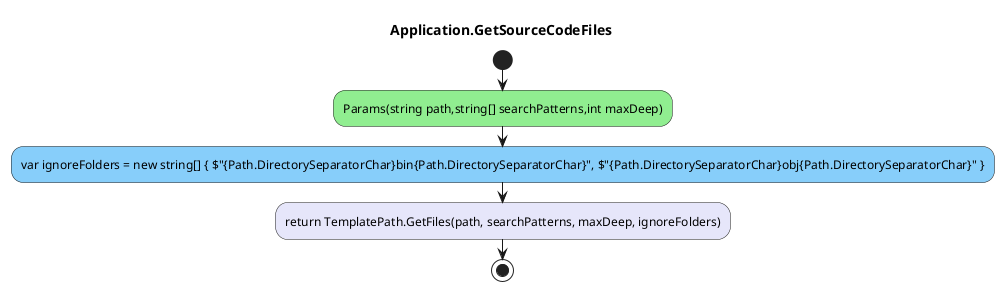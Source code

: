 @startuml Application.GetSourceCodeFiles
title Application.GetSourceCodeFiles
start
#LightGreen:Params(string path,string[] searchPatterns,int maxDeep);
#LightSkyBlue:var ignoreFolders = new string[] { $"{Path.DirectorySeparatorChar}bin{Path.DirectorySeparatorChar}", $"{Path.DirectorySeparatorChar}obj{Path.DirectorySeparatorChar}" };
#Lavender:return TemplatePath.GetFiles(path, searchPatterns, maxDeep, ignoreFolders);
stop
@enduml
